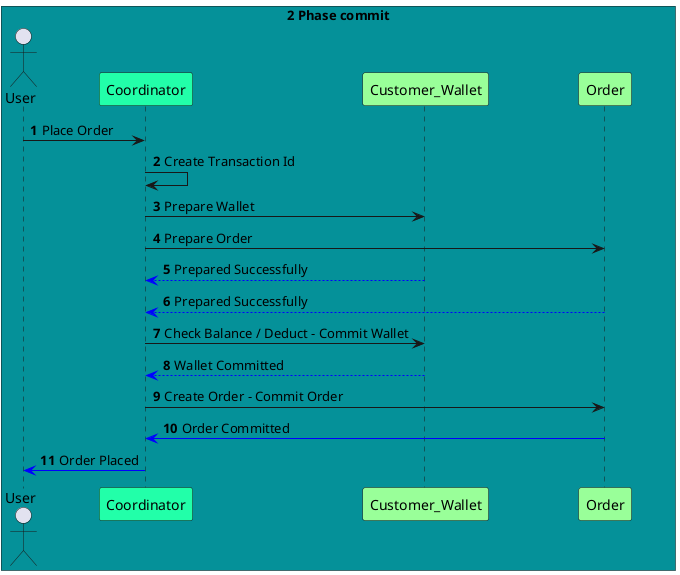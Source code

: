 @startuml
autonumber
skinparam ParticipantPadding 40
box "2 Phase commit" #059199
actor User
participant Coordinator #22FFA9
participant Customer_Wallet #99FF99
participant Order #99FF99
User -> Coordinator : Place Order
Coordinator -> Coordinator : Create Transaction Id
Coordinator -> Customer_Wallet : Prepare Wallet
Coordinator -> Order : Prepare Order
Coordinator <-[#0000FF]- Customer_Wallet : Prepared Successfully
Coordinator <-[#0000FF]- Order : Prepared Successfully
Coordinator -> Customer_Wallet : Check Balance / Deduct - Commit Wallet
Coordinator <-[#0000FF]- Customer_Wallet : Wallet Committed
Coordinator -> Order : Create Order - Commit Order
Coordinator <-[#0000FF] Order : Order Committed
User <-[#0000FF] Coordinator : Order Placed
end box
@enduml